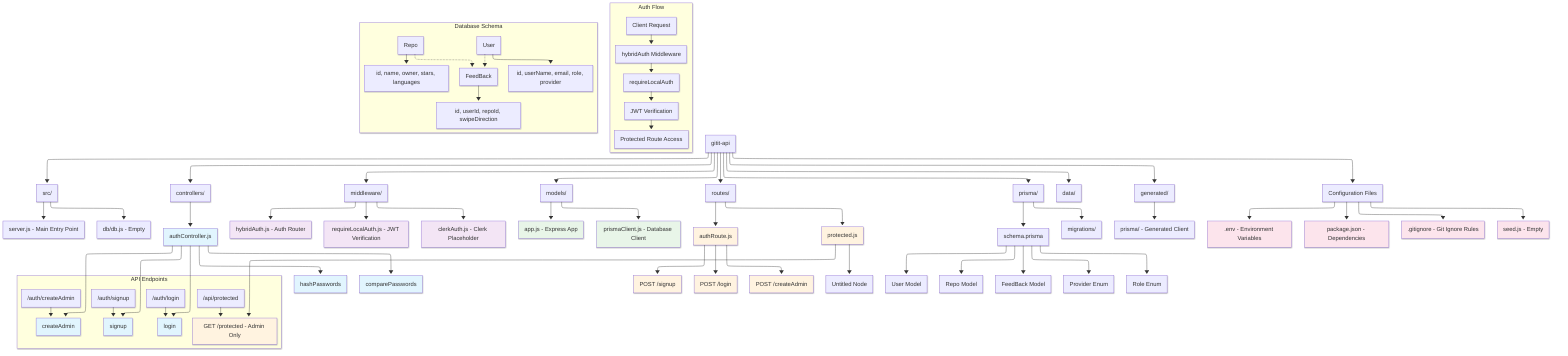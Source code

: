 ---
config:
  layout: elk
  theme: mc
  look: neo
---
flowchart TD
 subgraph subGraph0["Auth Flow"]
        AF2["hybridAuth Middleware"]
        AF1["Client Request"]
        AF3["requireLocalAuth"]
        AF4["JWT Verification"]
        AF5["Protected Route Access"]
  end
 subgraph subGraph1["Database Schema"]
        DB1a["id, userName, email, role, provider"]
        DB1["User"]
        DB2a["id, name, owner, stars, languages"]
        DB2["Repo"]
        DB3a["id, userId, repoId, swipeDirection"]
        DB3["FeedBack"]
  end
 subgraph subGraph2["API Endpoints"]
        C1b["signup"]
        API1["/auth/signup"]
        C1a["login"]
        API2["/auth/login"]
        C1c["createAdmin"]
        API3["/auth/createAdmin"]
        F2a["GET /protected - Admin Only"]
        API4["/api/protected"]
  end
    A["gitit-api"] --> B["src/"] & C["controllers/"] & D["middleware/"] & E["models/"] & F["routes/"] & G["prisma/"] & H["data/"] & I["generated/"] & J["Configuration Files"]
    B --> B1["server.js - Main Entry Point"] & B2["db/db.js - Empty"]
    C --> C1["authController.js"]
    C1 --> C1a & C1b & C1c & C1d["hashPasswords"] & C1e["comparePasswords"]
    D --> D1["hybridAuth.js - Auth Router"] & D2["requireLocalAuth.js - JWT Verification"] & D3["clerkAuth.js - Clerk Placeholder"]
    E --> E1["app.js - Express App"] & E2["prismaClient.js - Database Client"]
    F --> F1["authRoute.js"] & F2["protected.js"]
    F1 --> F1a["POST /signup"] & F1b["POST /login"] & F1c["POST /createAdmin"]
    F2 --> F2a & n1["Untitled Node"]
    G --> G1["schema.prisma"] & G2["migrations/"]
    G1 --> G1a["User Model"] & G1b["Repo Model"] & G1c["FeedBack Model"] & G1d["Provider Enum"] & G1e["Role Enum"]
    I --> I1["prisma/ - Generated Client"]
    J --> J1[".env - Environment Variables"] & J2["package.json - Dependencies"] & J3[".gitignore - Git Ignore Rules"] & J4["seed.js - Empty"]
    AF1 --> AF2
    AF2 --> AF3
    AF3 --> AF4
    AF4 --> AF5
    DB1 --> DB1a
    DB2 --> DB2a
    DB3 --> DB3a
    DB1 -.-> DB3
    DB2 -.-> DB3
    API1 --> C1b
    API2 --> C1a
    API3 --> C1c
    API4 --> F2a
     C1b:::controller
     C1a:::controller
     C1c:::controller
     F2a:::route
     C1:::controller
     C1d:::controller
     C1e:::controller
     D1:::middleware
     D2:::middleware
     D3:::middleware
     E1:::model
     E2:::model
     F1:::route
     F2:::route
     F1a:::route
     F1b:::route
     F1c:::route
     J1:::config
     J2:::config
     J3:::config
     J4:::config
    classDef controller fill:#e1f5fe
    classDef middleware fill:#f3e5f5
    classDef model fill:#e8f5e8
    classDef route fill:#fff3e0
    classDef config fill:#fce4ec